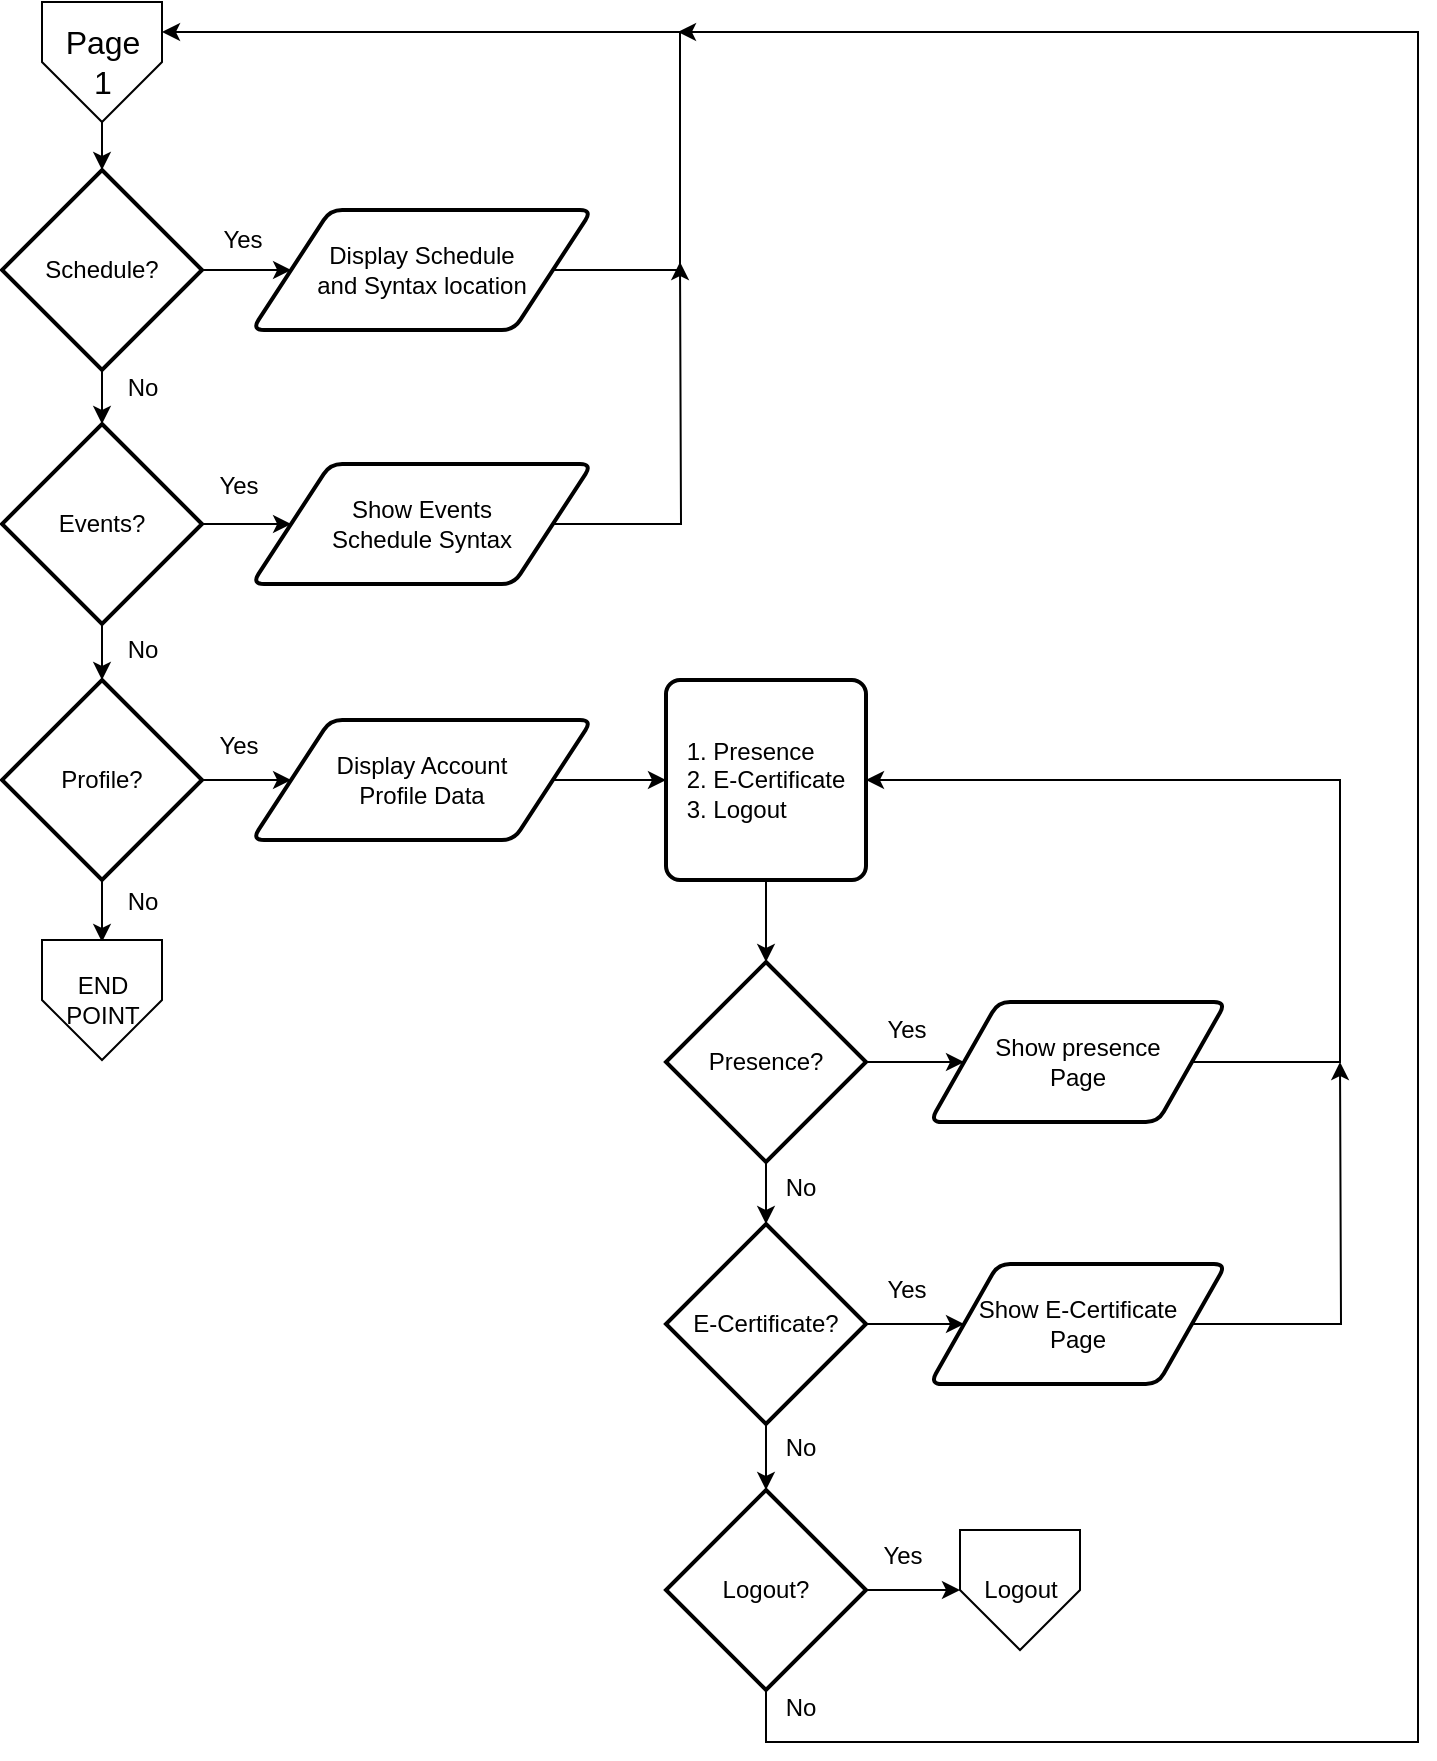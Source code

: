 <mxfile version="24.7.6">
  <diagram name="Page-1" id="a8UIe7vdmMAAO8bH5ttX">
    <mxGraphModel dx="1400" dy="815" grid="1" gridSize="10" guides="1" tooltips="1" connect="1" arrows="1" fold="1" page="1" pageScale="1" pageWidth="827" pageHeight="1169" math="0" shadow="0">
      <root>
        <mxCell id="0" />
        <mxCell id="1" parent="0" />
        <mxCell id="h8VWl4SBBmZREgqOAzla-1" value="&lt;font style=&quot;font-size: 16px;&quot;&gt;Page&lt;/font&gt;&lt;div&gt;&lt;font style=&quot;font-size: 16px;&quot;&gt;1&lt;/font&gt;&lt;/div&gt;" style="verticalLabelPosition=middle;verticalAlign=middle;html=1;shape=offPageConnector;rounded=0;size=0.5;labelPosition=center;align=center;" parent="1" vertex="1">
          <mxGeometry x="72" y="151" width="60" height="60" as="geometry" />
        </mxCell>
        <mxCell id="h8VWl4SBBmZREgqOAzla-12" style="edgeStyle=orthogonalEdgeStyle;rounded=0;orthogonalLoop=1;jettySize=auto;html=1;exitX=1;exitY=0.5;exitDx=0;exitDy=0;exitPerimeter=0;entryX=0;entryY=0.5;entryDx=0;entryDy=0;" parent="1" source="h8VWl4SBBmZREgqOAzla-2" target="h8VWl4SBBmZREgqOAzla-10" edge="1">
          <mxGeometry relative="1" as="geometry" />
        </mxCell>
        <mxCell id="h8VWl4SBBmZREgqOAzla-2" value="Schedule?" style="strokeWidth=2;html=1;shape=mxgraph.flowchart.decision;whiteSpace=wrap;" parent="1" vertex="1">
          <mxGeometry x="52" y="235" width="100" height="100" as="geometry" />
        </mxCell>
        <mxCell id="h8VWl4SBBmZREgqOAzla-3" style="edgeStyle=orthogonalEdgeStyle;rounded=0;orthogonalLoop=1;jettySize=auto;html=1;exitX=0.5;exitY=1;exitDx=0;exitDy=0;entryX=0.5;entryY=0;entryDx=0;entryDy=0;entryPerimeter=0;" parent="1" source="h8VWl4SBBmZREgqOAzla-1" target="h8VWl4SBBmZREgqOAzla-2" edge="1">
          <mxGeometry relative="1" as="geometry" />
        </mxCell>
        <mxCell id="h8VWl4SBBmZREgqOAzla-14" style="edgeStyle=orthogonalEdgeStyle;rounded=0;orthogonalLoop=1;jettySize=auto;html=1;exitX=1;exitY=0.5;exitDx=0;exitDy=0;exitPerimeter=0;entryX=0;entryY=0.5;entryDx=0;entryDy=0;" parent="1" source="h8VWl4SBBmZREgqOAzla-4" target="h8VWl4SBBmZREgqOAzla-13" edge="1">
          <mxGeometry relative="1" as="geometry" />
        </mxCell>
        <mxCell id="h8VWl4SBBmZREgqOAzla-4" value="Events?" style="strokeWidth=2;html=1;shape=mxgraph.flowchart.decision;whiteSpace=wrap;" parent="1" vertex="1">
          <mxGeometry x="52" y="362" width="100" height="100" as="geometry" />
        </mxCell>
        <mxCell id="h8VWl4SBBmZREgqOAzla-5" style="edgeStyle=orthogonalEdgeStyle;rounded=0;orthogonalLoop=1;jettySize=auto;html=1;exitX=0.5;exitY=1;exitDx=0;exitDy=0;exitPerimeter=0;entryX=0.5;entryY=0;entryDx=0;entryDy=0;entryPerimeter=0;" parent="1" source="h8VWl4SBBmZREgqOAzla-2" target="h8VWl4SBBmZREgqOAzla-4" edge="1">
          <mxGeometry relative="1" as="geometry" />
        </mxCell>
        <mxCell id="h8VWl4SBBmZREgqOAzla-17" value="" style="edgeStyle=orthogonalEdgeStyle;rounded=0;orthogonalLoop=1;jettySize=auto;html=1;" parent="1" source="h8VWl4SBBmZREgqOAzla-6" target="h8VWl4SBBmZREgqOAzla-16" edge="1">
          <mxGeometry relative="1" as="geometry" />
        </mxCell>
        <mxCell id="h8VWl4SBBmZREgqOAzla-23" value="" style="edgeStyle=orthogonalEdgeStyle;rounded=0;orthogonalLoop=1;jettySize=auto;html=1;" parent="1" source="h8VWl4SBBmZREgqOAzla-6" edge="1">
          <mxGeometry relative="1" as="geometry">
            <mxPoint x="102" y="621" as="targetPoint" />
          </mxGeometry>
        </mxCell>
        <mxCell id="h8VWl4SBBmZREgqOAzla-6" value="Profile?" style="strokeWidth=2;html=1;shape=mxgraph.flowchart.decision;whiteSpace=wrap;" parent="1" vertex="1">
          <mxGeometry x="52" y="490" width="100" height="100" as="geometry" />
        </mxCell>
        <mxCell id="h8VWl4SBBmZREgqOAzla-7" style="edgeStyle=orthogonalEdgeStyle;rounded=0;orthogonalLoop=1;jettySize=auto;html=1;exitX=0.5;exitY=1;exitDx=0;exitDy=0;exitPerimeter=0;entryX=0.5;entryY=0;entryDx=0;entryDy=0;entryPerimeter=0;" parent="1" source="h8VWl4SBBmZREgqOAzla-4" target="h8VWl4SBBmZREgqOAzla-6" edge="1">
          <mxGeometry relative="1" as="geometry" />
        </mxCell>
        <mxCell id="h8VWl4SBBmZREgqOAzla-8" value="No" style="text;html=1;align=center;verticalAlign=middle;resizable=0;points=[];autosize=1;strokeColor=none;fillColor=none;" parent="1" vertex="1">
          <mxGeometry x="102" y="329" width="40" height="30" as="geometry" />
        </mxCell>
        <mxCell id="h8VWl4SBBmZREgqOAzla-9" value="No" style="text;html=1;align=center;verticalAlign=middle;resizable=0;points=[];autosize=1;strokeColor=none;fillColor=none;" parent="1" vertex="1">
          <mxGeometry x="102" y="460" width="40" height="30" as="geometry" />
        </mxCell>
        <mxCell id="h8VWl4SBBmZREgqOAzla-25" style="edgeStyle=orthogonalEdgeStyle;rounded=0;orthogonalLoop=1;jettySize=auto;html=1;exitX=1;exitY=0.5;exitDx=0;exitDy=0;entryX=1;entryY=0.25;entryDx=0;entryDy=0;" parent="1" source="h8VWl4SBBmZREgqOAzla-10" target="h8VWl4SBBmZREgqOAzla-1" edge="1">
          <mxGeometry relative="1" as="geometry">
            <mxPoint x="391" y="171" as="targetPoint" />
            <Array as="points">
              <mxPoint x="391" y="285" />
              <mxPoint x="391" y="166" />
            </Array>
          </mxGeometry>
        </mxCell>
        <mxCell id="h8VWl4SBBmZREgqOAzla-10" value="Display Schedule&lt;div&gt;and Syntax location&lt;br&gt;&lt;/div&gt;" style="shape=parallelogram;html=1;strokeWidth=2;perimeter=parallelogramPerimeter;whiteSpace=wrap;rounded=1;arcSize=12;size=0.23;" parent="1" vertex="1">
          <mxGeometry x="177" y="255" width="170" height="60" as="geometry" />
        </mxCell>
        <mxCell id="h8VWl4SBBmZREgqOAzla-24" style="edgeStyle=orthogonalEdgeStyle;rounded=0;orthogonalLoop=1;jettySize=auto;html=1;exitX=1;exitY=0.5;exitDx=0;exitDy=0;" parent="1" source="h8VWl4SBBmZREgqOAzla-13" edge="1">
          <mxGeometry relative="1" as="geometry">
            <mxPoint x="391" y="281" as="targetPoint" />
          </mxGeometry>
        </mxCell>
        <mxCell id="h8VWl4SBBmZREgqOAzla-13" value="Show Events&lt;div&gt;Schedule Syntax&lt;br&gt;&lt;/div&gt;" style="shape=parallelogram;html=1;strokeWidth=2;perimeter=parallelogramPerimeter;whiteSpace=wrap;rounded=1;arcSize=12;size=0.23;" parent="1" vertex="1">
          <mxGeometry x="177" y="382" width="170" height="60" as="geometry" />
        </mxCell>
        <mxCell id="h8VWl4SBBmZREgqOAzla-27" value="" style="edgeStyle=orthogonalEdgeStyle;rounded=0;orthogonalLoop=1;jettySize=auto;html=1;" parent="1" source="h8VWl4SBBmZREgqOAzla-16" target="h8VWl4SBBmZREgqOAzla-26" edge="1">
          <mxGeometry relative="1" as="geometry" />
        </mxCell>
        <mxCell id="h8VWl4SBBmZREgqOAzla-16" value="Display Account&lt;div&gt;Profile Data&lt;br&gt;&lt;/div&gt;" style="shape=parallelogram;html=1;strokeWidth=2;perimeter=parallelogramPerimeter;whiteSpace=wrap;rounded=1;arcSize=12;size=0.23;" parent="1" vertex="1">
          <mxGeometry x="177" y="510" width="170" height="60" as="geometry" />
        </mxCell>
        <mxCell id="h8VWl4SBBmZREgqOAzla-38" value="" style="edgeStyle=orthogonalEdgeStyle;rounded=0;orthogonalLoop=1;jettySize=auto;html=1;" parent="1" source="h8VWl4SBBmZREgqOAzla-26" target="h8VWl4SBBmZREgqOAzla-28" edge="1">
          <mxGeometry relative="1" as="geometry" />
        </mxCell>
        <mxCell id="h8VWl4SBBmZREgqOAzla-26" value="&lt;div style=&quot;text-align: justify;&quot;&gt;&lt;span style=&quot;background-color: initial;&quot;&gt;1. Presence&lt;/span&gt;&lt;/div&gt;&lt;div style=&quot;text-align: justify;&quot;&gt;2. E-Certificate&lt;/div&gt;&lt;div style=&quot;text-align: justify;&quot;&gt;3. Logout&lt;/div&gt;" style="rounded=1;whiteSpace=wrap;html=1;absoluteArcSize=1;arcSize=14;strokeWidth=2;" parent="1" vertex="1">
          <mxGeometry x="384" y="490" width="100" height="100" as="geometry" />
        </mxCell>
        <mxCell id="h8VWl4SBBmZREgqOAzla-31" value="" style="edgeStyle=orthogonalEdgeStyle;rounded=0;orthogonalLoop=1;jettySize=auto;html=1;" parent="1" source="h8VWl4SBBmZREgqOAzla-28" target="h8VWl4SBBmZREgqOAzla-30" edge="1">
          <mxGeometry relative="1" as="geometry" />
        </mxCell>
        <mxCell id="h8VWl4SBBmZREgqOAzla-34" value="" style="edgeStyle=orthogonalEdgeStyle;rounded=0;orthogonalLoop=1;jettySize=auto;html=1;" parent="1" source="h8VWl4SBBmZREgqOAzla-28" target="h8VWl4SBBmZREgqOAzla-33" edge="1">
          <mxGeometry relative="1" as="geometry" />
        </mxCell>
        <mxCell id="h8VWl4SBBmZREgqOAzla-28" value="Presence?" style="strokeWidth=2;html=1;shape=mxgraph.flowchart.decision;whiteSpace=wrap;" parent="1" vertex="1">
          <mxGeometry x="384" y="631" width="100" height="100" as="geometry" />
        </mxCell>
        <mxCell id="h8VWl4SBBmZREgqOAzla-45" style="edgeStyle=orthogonalEdgeStyle;rounded=0;orthogonalLoop=1;jettySize=auto;html=1;exitX=1;exitY=0.5;exitDx=0;exitDy=0;entryX=1;entryY=0.5;entryDx=0;entryDy=0;" parent="1" source="h8VWl4SBBmZREgqOAzla-30" target="h8VWl4SBBmZREgqOAzla-26" edge="1">
          <mxGeometry relative="1" as="geometry">
            <mxPoint x="721" y="541" as="targetPoint" />
            <Array as="points">
              <mxPoint x="721" y="681" />
              <mxPoint x="721" y="540" />
            </Array>
          </mxGeometry>
        </mxCell>
        <mxCell id="h8VWl4SBBmZREgqOAzla-30" value="Show presence&lt;div&gt;&lt;span style=&quot;background-color: initial;&quot;&gt;Page&lt;/span&gt;&lt;/div&gt;" style="shape=parallelogram;html=1;strokeWidth=2;perimeter=parallelogramPerimeter;whiteSpace=wrap;rounded=1;arcSize=12;size=0.23;" parent="1" vertex="1">
          <mxGeometry x="516" y="651" width="148" height="60" as="geometry" />
        </mxCell>
        <mxCell id="h8VWl4SBBmZREgqOAzla-32" value="Yes" style="text;html=1;align=center;verticalAlign=middle;resizable=0;points=[];autosize=1;strokeColor=none;fillColor=none;" parent="1" vertex="1">
          <mxGeometry x="484" y="650" width="40" height="30" as="geometry" />
        </mxCell>
        <mxCell id="h8VWl4SBBmZREgqOAzla-36" value="" style="edgeStyle=orthogonalEdgeStyle;rounded=0;orthogonalLoop=1;jettySize=auto;html=1;" parent="1" source="h8VWl4SBBmZREgqOAzla-33" target="h8VWl4SBBmZREgqOAzla-35" edge="1">
          <mxGeometry relative="1" as="geometry" />
        </mxCell>
        <mxCell id="h8VWl4SBBmZREgqOAzla-40" value="" style="edgeStyle=orthogonalEdgeStyle;rounded=0;orthogonalLoop=1;jettySize=auto;html=1;" parent="1" source="h8VWl4SBBmZREgqOAzla-33" target="h8VWl4SBBmZREgqOAzla-39" edge="1">
          <mxGeometry relative="1" as="geometry" />
        </mxCell>
        <mxCell id="h8VWl4SBBmZREgqOAzla-33" value="E-Certificate?" style="strokeWidth=2;html=1;shape=mxgraph.flowchart.decision;whiteSpace=wrap;" parent="1" vertex="1">
          <mxGeometry x="384" y="762" width="100" height="100" as="geometry" />
        </mxCell>
        <mxCell id="h8VWl4SBBmZREgqOAzla-44" style="edgeStyle=orthogonalEdgeStyle;rounded=0;orthogonalLoop=1;jettySize=auto;html=1;exitX=1;exitY=0.5;exitDx=0;exitDy=0;" parent="1" source="h8VWl4SBBmZREgqOAzla-35" edge="1">
          <mxGeometry relative="1" as="geometry">
            <mxPoint x="721" y="681" as="targetPoint" />
          </mxGeometry>
        </mxCell>
        <mxCell id="h8VWl4SBBmZREgqOAzla-35" value="Show E-Certificate&lt;div&gt;Page&lt;/div&gt;" style="shape=parallelogram;html=1;strokeWidth=2;perimeter=parallelogramPerimeter;whiteSpace=wrap;rounded=1;arcSize=12;size=0.23;" parent="1" vertex="1">
          <mxGeometry x="516" y="782" width="148" height="60" as="geometry" />
        </mxCell>
        <mxCell id="h8VWl4SBBmZREgqOAzla-37" value="Yes" style="text;html=1;align=center;verticalAlign=middle;resizable=0;points=[];autosize=1;strokeColor=none;fillColor=none;" parent="1" vertex="1">
          <mxGeometry x="484" y="780" width="40" height="30" as="geometry" />
        </mxCell>
        <mxCell id="rnC_e2ocY_XepABSWmFq-2" value="" style="edgeStyle=orthogonalEdgeStyle;rounded=0;orthogonalLoop=1;jettySize=auto;html=1;" parent="1" source="h8VWl4SBBmZREgqOAzla-39" target="rnC_e2ocY_XepABSWmFq-1" edge="1">
          <mxGeometry relative="1" as="geometry" />
        </mxCell>
        <mxCell id="6BCm2ZPJuXoFh298lhQA-2" style="edgeStyle=orthogonalEdgeStyle;rounded=0;orthogonalLoop=1;jettySize=auto;html=1;exitX=0.5;exitY=1;exitDx=0;exitDy=0;exitPerimeter=0;" parent="1" source="h8VWl4SBBmZREgqOAzla-39" edge="1">
          <mxGeometry relative="1" as="geometry">
            <mxPoint x="390" y="166" as="targetPoint" />
            <mxPoint x="434" y="1001" as="sourcePoint" />
            <Array as="points">
              <mxPoint x="434" y="1021" />
              <mxPoint x="760" y="1021" />
              <mxPoint x="760" y="166" />
            </Array>
          </mxGeometry>
        </mxCell>
        <mxCell id="h8VWl4SBBmZREgqOAzla-39" value="Logout?" style="strokeWidth=2;html=1;shape=mxgraph.flowchart.decision;whiteSpace=wrap;" parent="1" vertex="1">
          <mxGeometry x="384" y="895" width="100" height="100" as="geometry" />
        </mxCell>
        <mxCell id="h8VWl4SBBmZREgqOAzla-43" value="No" style="text;html=1;align=center;verticalAlign=middle;resizable=0;points=[];autosize=1;strokeColor=none;fillColor=none;" parent="1" vertex="1">
          <mxGeometry x="431" y="989" width="40" height="30" as="geometry" />
        </mxCell>
        <mxCell id="h8VWl4SBBmZREgqOAzla-46" value="No" style="text;html=1;align=center;verticalAlign=middle;resizable=0;points=[];autosize=1;strokeColor=none;fillColor=none;" parent="1" vertex="1">
          <mxGeometry x="431" y="729" width="40" height="30" as="geometry" />
        </mxCell>
        <mxCell id="h8VWl4SBBmZREgqOAzla-47" value="No" style="text;html=1;align=center;verticalAlign=middle;resizable=0;points=[];autosize=1;strokeColor=none;fillColor=none;" parent="1" vertex="1">
          <mxGeometry x="431" y="859" width="40" height="30" as="geometry" />
        </mxCell>
        <mxCell id="rnC_e2ocY_XepABSWmFq-1" value="&lt;span style=&quot;background-color: initial;&quot;&gt;Logout&lt;/span&gt;" style="verticalLabelPosition=middle;verticalAlign=middle;html=1;shape=offPageConnector;rounded=0;size=0.5;labelPosition=center;align=center;" parent="1" vertex="1">
          <mxGeometry x="531" y="915" width="60" height="60" as="geometry" />
        </mxCell>
        <mxCell id="rnC_e2ocY_XepABSWmFq-3" value="Yes" style="text;html=1;align=center;verticalAlign=middle;resizable=0;points=[];autosize=1;strokeColor=none;fillColor=none;" parent="1" vertex="1">
          <mxGeometry x="482" y="913" width="40" height="30" as="geometry" />
        </mxCell>
        <mxCell id="f_e29UFA-rb713f39FcC-1" value="Yes" style="text;html=1;align=center;verticalAlign=middle;resizable=0;points=[];autosize=1;strokeColor=none;fillColor=none;" parent="1" vertex="1">
          <mxGeometry x="150" y="508" width="40" height="30" as="geometry" />
        </mxCell>
        <mxCell id="f_e29UFA-rb713f39FcC-2" value="No" style="text;html=1;align=center;verticalAlign=middle;resizable=0;points=[];autosize=1;strokeColor=none;fillColor=none;" parent="1" vertex="1">
          <mxGeometry x="102" y="586" width="40" height="30" as="geometry" />
        </mxCell>
        <mxCell id="f_e29UFA-rb713f39FcC-3" value="Yes" style="text;html=1;align=center;verticalAlign=middle;resizable=0;points=[];autosize=1;strokeColor=none;fillColor=none;" parent="1" vertex="1">
          <mxGeometry x="152" y="255" width="40" height="30" as="geometry" />
        </mxCell>
        <mxCell id="f_e29UFA-rb713f39FcC-4" value="Yes" style="text;html=1;align=center;verticalAlign=middle;resizable=0;points=[];autosize=1;strokeColor=none;fillColor=none;" parent="1" vertex="1">
          <mxGeometry x="150" y="378" width="40" height="30" as="geometry" />
        </mxCell>
        <mxCell id="6BCm2ZPJuXoFh298lhQA-1" value="END&lt;div&gt;POINT&lt;/div&gt;" style="verticalLabelPosition=middle;verticalAlign=middle;html=1;shape=offPageConnector;rounded=0;size=0.5;labelPosition=center;align=center;" parent="1" vertex="1">
          <mxGeometry x="72" y="620" width="60" height="60" as="geometry" />
        </mxCell>
      </root>
    </mxGraphModel>
  </diagram>
</mxfile>
